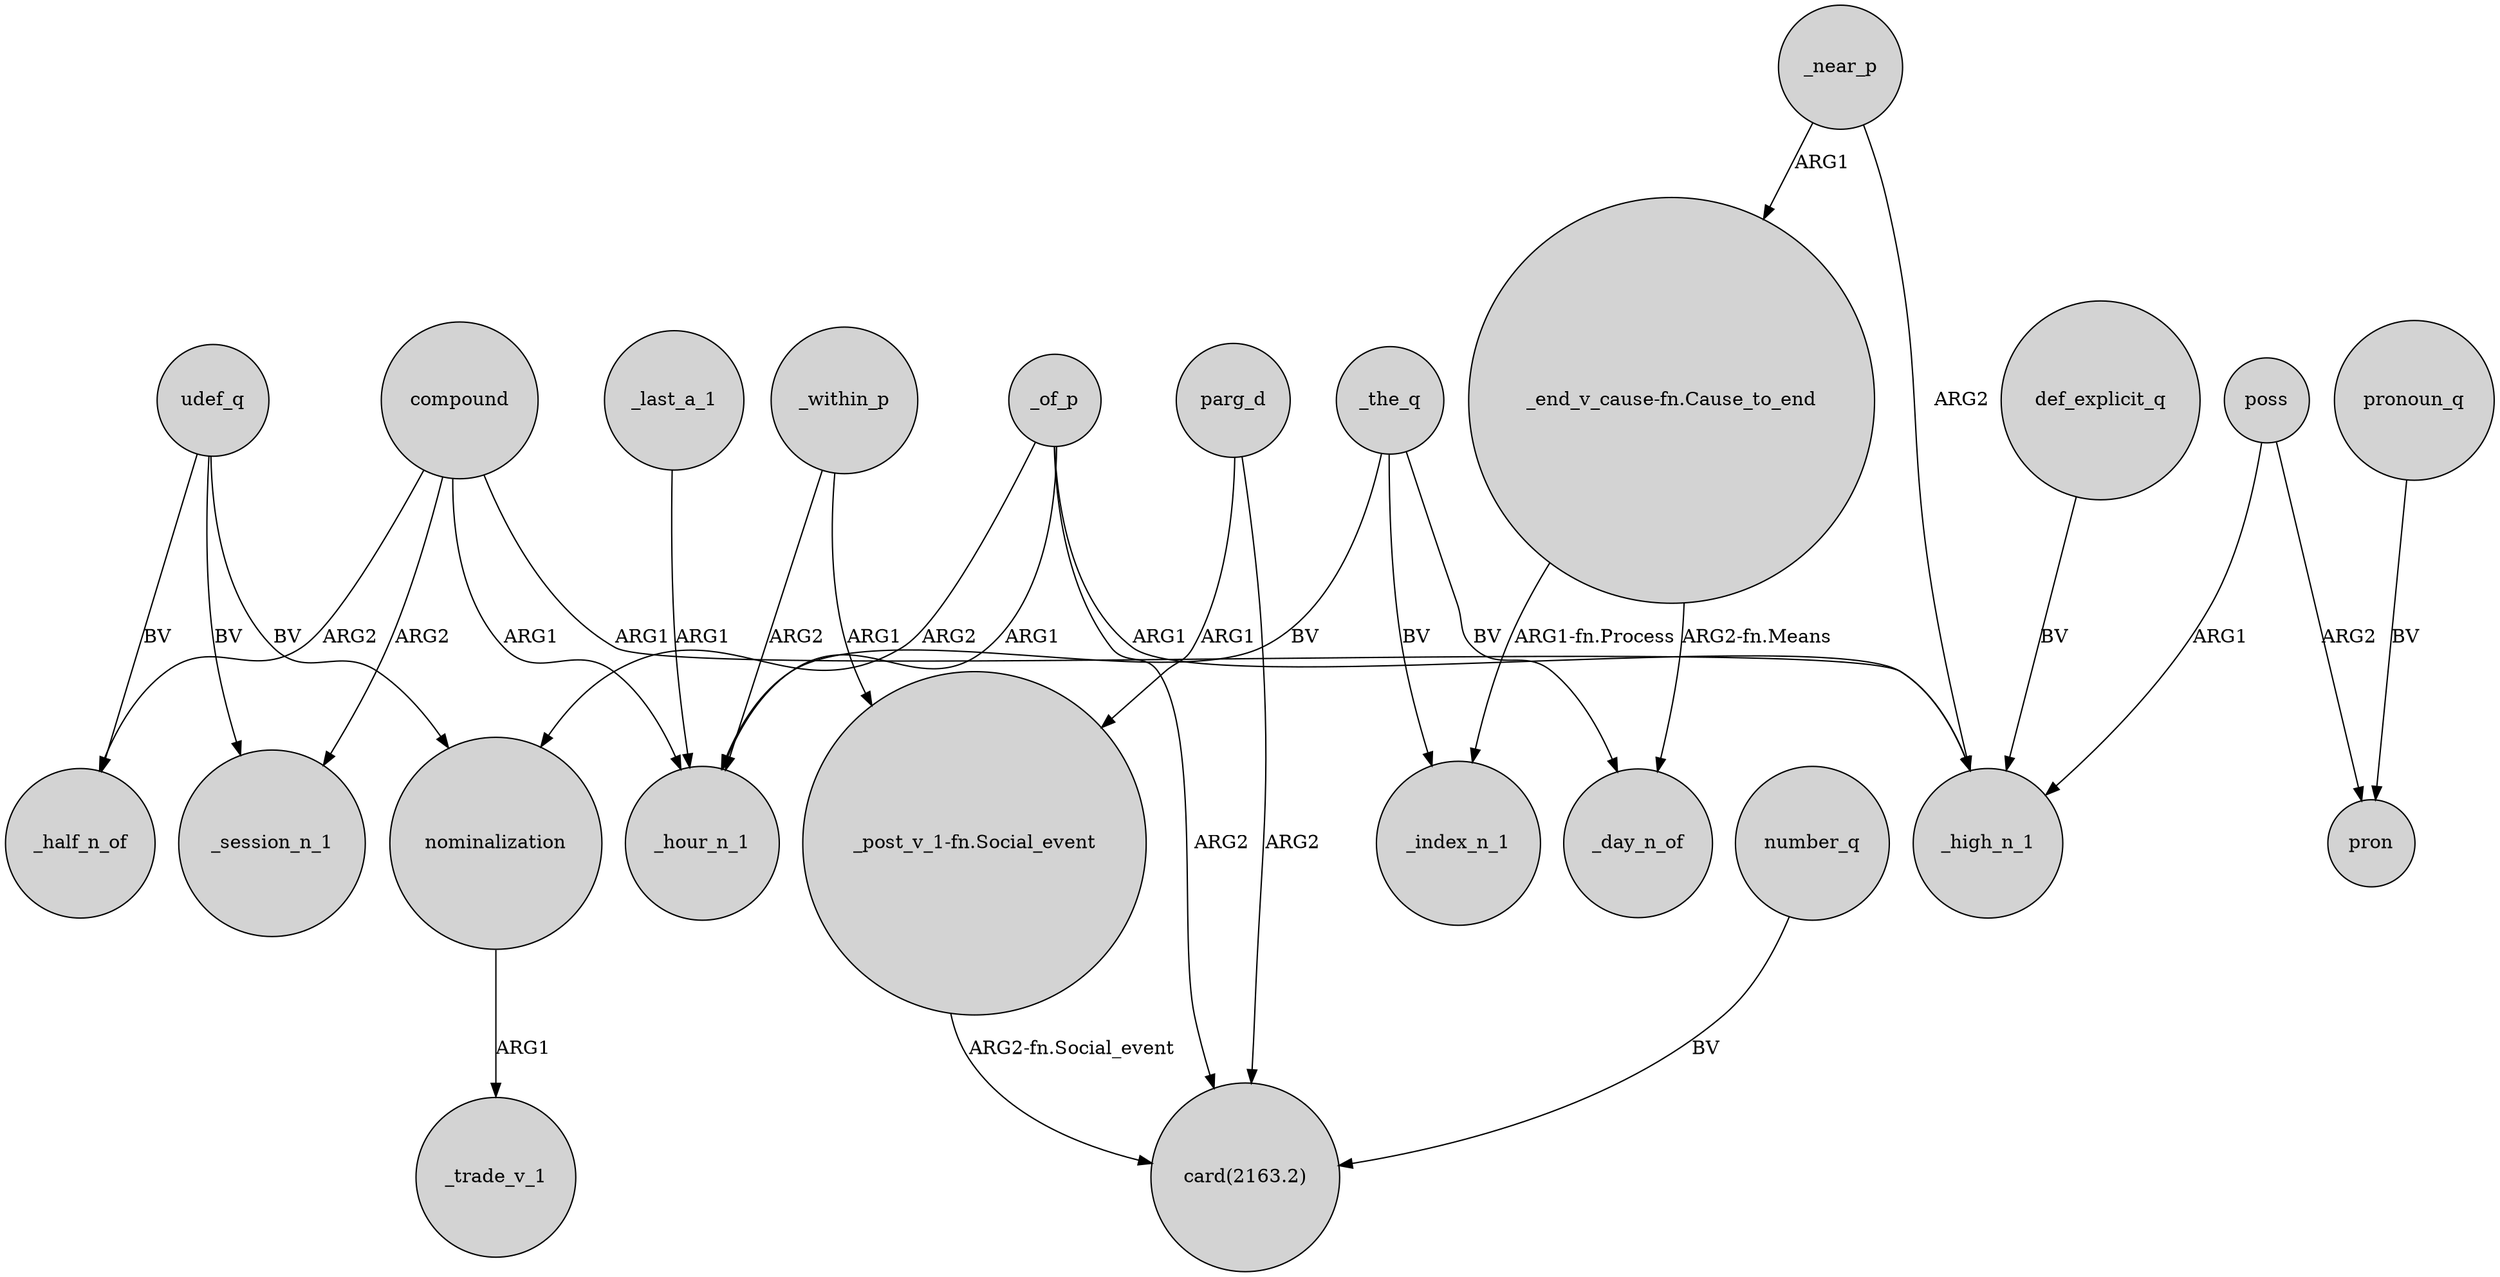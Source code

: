 digraph {
	node [shape=circle style=filled]
	_the_q -> _hour_n_1 [label=BV]
	udef_q -> _session_n_1 [label=BV]
	compound -> _hour_n_1 [label=ARG1]
	number_q -> "card(2163.2)" [label=BV]
	poss -> _high_n_1 [label=ARG1]
	_of_p -> _hour_n_1 [label=ARG1]
	udef_q -> nominalization [label=BV]
	_of_p -> "card(2163.2)" [label=ARG2]
	_the_q -> _index_n_1 [label=BV]
	_near_p -> "_end_v_cause-fn.Cause_to_end" [label=ARG1]
	compound -> _high_n_1 [label=ARG1]
	_of_p -> nominalization [label=ARG2]
	pronoun_q -> pron [label=BV]
	"_post_v_1-fn.Social_event" -> "card(2163.2)" [label="ARG2-fn.Social_event"]
	poss -> pron [label=ARG2]
	parg_d -> "card(2163.2)" [label=ARG2]
	parg_d -> "_post_v_1-fn.Social_event" [label=ARG1]
	_the_q -> _day_n_of [label=BV]
	compound -> _half_n_of [label=ARG2]
	def_explicit_q -> _high_n_1 [label=BV]
	_last_a_1 -> _hour_n_1 [label=ARG1]
	_near_p -> _high_n_1 [label=ARG2]
	_of_p -> _high_n_1 [label=ARG1]
	"_end_v_cause-fn.Cause_to_end" -> _index_n_1 [label="ARG1-fn.Process"]
	_within_p -> "_post_v_1-fn.Social_event" [label=ARG1]
	"_end_v_cause-fn.Cause_to_end" -> _day_n_of [label="ARG2-fn.Means"]
	udef_q -> _half_n_of [label=BV]
	_within_p -> _hour_n_1 [label=ARG2]
	compound -> _session_n_1 [label=ARG2]
	nominalization -> _trade_v_1 [label=ARG1]
}
